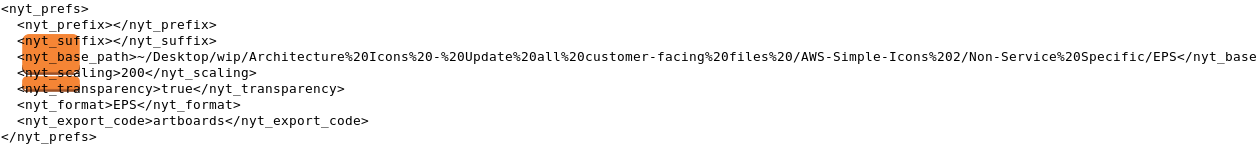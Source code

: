 <?xml version="1.0" encoding="UTF-8"?>
<dia:diagram xmlns:dia="http://www.lysator.liu.se/~alla/dia/">
  <dia:layer name="Fondo" visible="true" active="true">
    <dia:group>
      <dia:group>
        <dia:group>
          <dia:group>
            <dia:object type="Standard - Beziergon" version="0" id="O0">
              <dia:attribute name="obj_pos">
                <dia:point val="1.302,3.793"/>
              </dia:attribute>
              <dia:attribute name="obj_bb">
                <dia:rectangle val="0.087,3.579;2.087,3.917"/>
              </dia:attribute>
              <dia:attribute name="bez_points">
                <dia:point val="1.302,3.793"/>
                <dia:point val="1.302,3.917"/>
                <dia:point val="1.302,3.793"/>
                <dia:point val="1.302,3.917"/>
                <dia:point val="1.183,3.917"/>
                <dia:point val="1.087,3.82"/>
                <dia:point val="1.087,3.702"/>
                <dia:point val="1.087,3.579"/>
                <dia:point val="1.087,3.702"/>
                <dia:point val="1.087,3.579"/>
                <dia:point val="1.087,3.697"/>
                <dia:point val="1.183,3.793"/>
              </dia:attribute>
              <dia:attribute name="corner_types">
                <dia:enum val="15635040"/>
                <dia:enum val="0"/>
                <dia:enum val="0"/>
                <dia:enum val="0"/>
                <dia:enum val="0"/>
              </dia:attribute>
              <dia:attribute name="line_width">
                <dia:real val="0"/>
              </dia:attribute>
              <dia:attribute name="show_background">
                <dia:boolean val="false"/>
              </dia:attribute>
            </dia:object>
            <dia:group>
              <dia:object type="Standard - BezierLine" version="0" id="O1">
                <dia:attribute name="obj_pos">
                  <dia:point val="1.302,3.793"/>
                </dia:attribute>
                <dia:attribute name="obj_bb">
                  <dia:rectangle val="0.087,3.579;2.087,3.917"/>
                </dia:attribute>
                <dia:attribute name="bez_points">
                  <dia:point val="1.302,3.793"/>
                  <dia:point val="1.302,3.917"/>
                  <dia:point val="1.302,3.793"/>
                  <dia:point val="1.302,3.917"/>
                  <dia:point val="1.183,3.917"/>
                  <dia:point val="1.087,3.82"/>
                  <dia:point val="1.087,3.702"/>
                  <dia:point val="1.087,3.579"/>
                  <dia:point val="1.087,3.702"/>
                  <dia:point val="1.087,3.579"/>
                  <dia:point val="1.087,3.697"/>
                  <dia:point val="1.183,3.793"/>
                  <dia:point val="1.302,3.793"/>
                </dia:attribute>
                <dia:attribute name="corner_types">
                  <dia:enum val="0"/>
                  <dia:enum val="0"/>
                  <dia:enum val="0"/>
                  <dia:enum val="0"/>
                  <dia:enum val="0"/>
                </dia:attribute>
                <dia:attribute name="line_color">
                  <dia:color val="#9d5125"/>
                </dia:attribute>
                <dia:attribute name="line_width">
                  <dia:real val="0"/>
                </dia:attribute>
              </dia:object>
            </dia:group>
          </dia:group>
          <dia:group>
            <dia:object type="Standard - Beziergon" version="0" id="O2">
              <dia:attribute name="obj_pos">
                <dia:point val="3.914,3.579"/>
              </dia:attribute>
              <dia:attribute name="obj_bb">
                <dia:rectangle val="2.914,3.579;4.915,3.917"/>
              </dia:attribute>
              <dia:attribute name="bez_points">
                <dia:point val="3.914,3.579"/>
                <dia:point val="3.914,3.702"/>
                <dia:point val="3.914,3.579"/>
                <dia:point val="3.914,3.702"/>
                <dia:point val="3.914,3.82"/>
                <dia:point val="3.818,3.917"/>
                <dia:point val="3.699,3.917"/>
                <dia:point val="3.699,3.793"/>
                <dia:point val="3.699,3.917"/>
                <dia:point val="3.699,3.793"/>
                <dia:point val="3.818,3.793"/>
                <dia:point val="3.914,3.697"/>
              </dia:attribute>
              <dia:attribute name="corner_types">
                <dia:enum val="1159644808"/>
                <dia:enum val="0"/>
                <dia:enum val="0"/>
                <dia:enum val="0"/>
                <dia:enum val="0"/>
              </dia:attribute>
              <dia:attribute name="line_width">
                <dia:real val="0"/>
              </dia:attribute>
              <dia:attribute name="show_background">
                <dia:boolean val="false"/>
              </dia:attribute>
            </dia:object>
            <dia:group>
              <dia:object type="Standard - BezierLine" version="0" id="O3">
                <dia:attribute name="obj_pos">
                  <dia:point val="3.914,3.579"/>
                </dia:attribute>
                <dia:attribute name="obj_bb">
                  <dia:rectangle val="2.912,3.579;4.912,3.876"/>
                </dia:attribute>
                <dia:attribute name="bez_points">
                  <dia:point val="3.914,3.579"/>
                  <dia:point val="3.914,3.702"/>
                  <dia:point val="3.914,3.579"/>
                  <dia:point val="3.914,3.702"/>
                  <dia:point val="3.914,3.713"/>
                  <dia:point val="3.914,3.723"/>
                  <dia:point val="3.912,3.733"/>
                  <dia:point val="3.912,3.61"/>
                  <dia:point val="3.912,3.733"/>
                  <dia:point val="3.912,3.61"/>
                  <dia:point val="3.914,3.6"/>
                  <dia:point val="3.914,3.59"/>
                  <dia:point val="3.914,3.579"/>
                </dia:attribute>
                <dia:attribute name="corner_types">
                  <dia:enum val="0"/>
                  <dia:enum val="0"/>
                  <dia:enum val="0"/>
                  <dia:enum val="0"/>
                  <dia:enum val="0"/>
                </dia:attribute>
                <dia:attribute name="line_color">
                  <dia:color val="#9d5125"/>
                </dia:attribute>
                <dia:attribute name="line_width">
                  <dia:real val="0"/>
                </dia:attribute>
              </dia:object>
              <dia:object type="Standard - BezierLine" version="0" id="O4">
                <dia:attribute name="obj_pos">
                  <dia:point val="3.912,3.61"/>
                </dia:attribute>
                <dia:attribute name="obj_bb">
                  <dia:rectangle val="3.904,3.61;3.912,3.767"/>
                </dia:attribute>
                <dia:attribute name="bez_points">
                  <dia:point val="3.912,3.61"/>
                  <dia:point val="3.912,3.733"/>
                  <dia:point val="3.912,3.61"/>
                  <dia:point val="3.912,3.733"/>
                  <dia:point val="3.911,3.744"/>
                  <dia:point val="3.908,3.756"/>
                  <dia:point val="3.904,3.767"/>
                  <dia:point val="3.904,3.644"/>
                  <dia:point val="3.904,3.767"/>
                  <dia:point val="3.904,3.644"/>
                  <dia:point val="3.908,3.633"/>
                  <dia:point val="3.911,3.621"/>
                  <dia:point val="3.912,3.61"/>
                </dia:attribute>
                <dia:attribute name="corner_types">
                  <dia:enum val="0"/>
                  <dia:enum val="0"/>
                  <dia:enum val="0"/>
                  <dia:enum val="0"/>
                  <dia:enum val="0"/>
                </dia:attribute>
                <dia:attribute name="line_color">
                  <dia:color val="#9d5125"/>
                </dia:attribute>
                <dia:attribute name="line_width">
                  <dia:real val="0"/>
                </dia:attribute>
              </dia:object>
              <dia:object type="Standard - BezierLine" version="0" id="O5">
                <dia:attribute name="obj_pos">
                  <dia:point val="3.904,3.644"/>
                </dia:attribute>
                <dia:attribute name="obj_bb">
                  <dia:rectangle val="3.888,3.644;3.904,3.805"/>
                </dia:attribute>
                <dia:attribute name="bez_points">
                  <dia:point val="3.904,3.644"/>
                  <dia:point val="3.904,3.767"/>
                  <dia:point val="3.904,3.644"/>
                  <dia:point val="3.904,3.767"/>
                  <dia:point val="3.9,3.78"/>
                  <dia:point val="3.895,3.793"/>
                  <dia:point val="3.888,3.805"/>
                  <dia:point val="3.888,3.682"/>
                  <dia:point val="3.888,3.805"/>
                  <dia:point val="3.888,3.682"/>
                  <dia:point val="3.895,3.67"/>
                  <dia:point val="3.9,3.657"/>
                  <dia:point val="3.904,3.644"/>
                </dia:attribute>
                <dia:attribute name="corner_types">
                  <dia:enum val="0"/>
                  <dia:enum val="0"/>
                  <dia:enum val="0"/>
                  <dia:enum val="0"/>
                  <dia:enum val="0"/>
                </dia:attribute>
                <dia:attribute name="line_color">
                  <dia:color val="#9d5125"/>
                </dia:attribute>
                <dia:attribute name="line_width">
                  <dia:real val="0"/>
                </dia:attribute>
              </dia:object>
              <dia:object type="Standard - BezierLine" version="0" id="O6">
                <dia:attribute name="obj_pos">
                  <dia:point val="3.888,3.682"/>
                </dia:attribute>
                <dia:attribute name="obj_bb">
                  <dia:rectangle val="3.699,3.682;3.888,3.917"/>
                </dia:attribute>
                <dia:attribute name="bez_points">
                  <dia:point val="3.888,3.682"/>
                  <dia:point val="3.888,3.805"/>
                  <dia:point val="3.888,3.682"/>
                  <dia:point val="3.888,3.805"/>
                  <dia:point val="3.851,3.871"/>
                  <dia:point val="3.78,3.917"/>
                  <dia:point val="3.699,3.917"/>
                  <dia:point val="3.699,3.793"/>
                  <dia:point val="3.699,3.917"/>
                  <dia:point val="3.699,3.793"/>
                  <dia:point val="3.78,3.793"/>
                  <dia:point val="3.851,3.748"/>
                  <dia:point val="3.888,3.682"/>
                </dia:attribute>
                <dia:attribute name="corner_types">
                  <dia:enum val="0"/>
                  <dia:enum val="0"/>
                  <dia:enum val="0"/>
                  <dia:enum val="0"/>
                  <dia:enum val="0"/>
                </dia:attribute>
                <dia:attribute name="line_color">
                  <dia:color val="#9d5125"/>
                </dia:attribute>
                <dia:attribute name="line_width">
                  <dia:real val="0"/>
                </dia:attribute>
              </dia:object>
            </dia:group>
          </dia:group>
          <dia:group>
            <dia:object type="Standard - Polygon" version="0" id="O7">
              <dia:attribute name="obj_pos">
                <dia:point val="3.721,3.783"/>
              </dia:attribute>
              <dia:attribute name="obj_bb">
                <dia:rectangle val="1.285,3.781;3.721,3.917"/>
              </dia:attribute>
              <dia:attribute name="poly_points">
                <dia:point val="3.721,3.783"/>
                <dia:point val="3.699,3.917"/>
                <dia:point val="1.302,3.917"/>
                <dia:point val="1.285,3.781"/>
              </dia:attribute>
              <dia:attribute name="line_color">
                <dia:color val="#9d5125"/>
              </dia:attribute>
              <dia:attribute name="line_width">
                <dia:real val="0"/>
              </dia:attribute>
              <dia:attribute name="inner_color">
                <dia:color val="#9d5125"/>
              </dia:attribute>
              <dia:attribute name="show_background">
                <dia:boolean val="true"/>
              </dia:attribute>
            </dia:object>
          </dia:group>
          <dia:group>
            <dia:object type="Standard - Beziergon" version="0" id="O8">
              <dia:attribute name="obj_pos">
                <dia:point val="3.697,3.193"/>
              </dia:attribute>
              <dia:attribute name="obj_bb">
                <dia:rectangle val="1.085,3.193;3.913,3.795"/>
              </dia:attribute>
              <dia:attribute name="bez_points">
                <dia:point val="3.697,3.193"/>
                <dia:point val="3.817,3.193"/>
                <dia:point val="3.913,3.288"/>
                <dia:point val="3.913,3.407"/>
                <dia:point val="3.913,3.58"/>
                <dia:point val="3.913,3.407"/>
                <dia:point val="3.913,3.58"/>
                <dia:point val="3.913,3.698"/>
                <dia:point val="3.817,3.795"/>
                <dia:point val="3.697,3.795"/>
                <dia:point val="1.301,3.795"/>
                <dia:point val="3.697,3.795"/>
                <dia:point val="1.301,3.795"/>
                <dia:point val="1.182,3.795"/>
                <dia:point val="1.085,3.698"/>
                <dia:point val="1.085,3.58"/>
                <dia:point val="1.085,3.407"/>
                <dia:point val="1.085,3.58"/>
                <dia:point val="1.085,3.407"/>
                <dia:point val="1.085,3.288"/>
                <dia:point val="1.182,3.193"/>
                <dia:point val="1.301,3.193"/>
                <dia:point val="3.697,3.193"/>
                <dia:point val="1.301,3.193"/>
              </dia:attribute>
              <dia:attribute name="corner_types">
                <dia:enum val="1159644824"/>
                <dia:enum val="0"/>
                <dia:enum val="0"/>
                <dia:enum val="0"/>
                <dia:enum val="0"/>
                <dia:enum val="0"/>
                <dia:enum val="0"/>
                <dia:enum val="0"/>
                <dia:enum val="0"/>
              </dia:attribute>
              <dia:attribute name="line_color">
                <dia:color val="#f58535"/>
              </dia:attribute>
              <dia:attribute name="line_width">
                <dia:real val="0"/>
              </dia:attribute>
              <dia:attribute name="inner_color">
                <dia:color val="#f58535"/>
              </dia:attribute>
              <dia:attribute name="show_background">
                <dia:boolean val="true"/>
              </dia:attribute>
            </dia:object>
            <dia:object type="Standard - BezierLine" version="0" id="O9">
              <dia:attribute name="obj_pos">
                <dia:point val="3.602,3.58"/>
              </dia:attribute>
              <dia:attribute name="obj_bb">
                <dia:rectangle val="2.62,3.408;3.689,3.58"/>
              </dia:attribute>
              <dia:attribute name="bez_points">
                <dia:point val="3.602,3.58"/>
                <dia:point val="3.65,3.58"/>
                <dia:point val="3.689,3.541"/>
                <dia:point val="3.689,3.493"/>
                <dia:point val="3.689,3.446"/>
                <dia:point val="3.65,3.408"/>
                <dia:point val="3.602,3.408"/>
                <dia:point val="2.706,3.408"/>
                <dia:point val="3.602,3.408"/>
                <dia:point val="2.706,3.408"/>
                <dia:point val="2.658,3.408"/>
                <dia:point val="2.62,3.446"/>
                <dia:point val="2.62,3.493"/>
                <dia:point val="2.62,3.541"/>
                <dia:point val="2.658,3.58"/>
                <dia:point val="2.706,3.58"/>
                <dia:point val="3.602,3.58"/>
                <dia:point val="2.706,3.58"/>
                <dia:point val="3.602,3.58"/>
              </dia:attribute>
              <dia:attribute name="corner_types">
                <dia:enum val="0"/>
                <dia:enum val="0"/>
                <dia:enum val="0"/>
                <dia:enum val="0"/>
                <dia:enum val="0"/>
                <dia:enum val="0"/>
                <dia:enum val="0"/>
              </dia:attribute>
              <dia:attribute name="line_color">
                <dia:color val="#f58535"/>
              </dia:attribute>
              <dia:attribute name="line_width">
                <dia:real val="0"/>
              </dia:attribute>
            </dia:object>
          </dia:group>
        </dia:group>
        <dia:group>
          <dia:group>
            <dia:object type="Standard - Beziergon" version="0" id="O10">
              <dia:attribute name="obj_pos">
                <dia:point val="1.415,2.947"/>
              </dia:attribute>
              <dia:attribute name="obj_bb">
                <dia:rectangle val="0.088,2.622;2.088,3.07"/>
              </dia:attribute>
              <dia:attribute name="bez_points">
                <dia:point val="1.415,2.947"/>
                <dia:point val="1.415,3.07"/>
                <dia:point val="1.415,2.947"/>
                <dia:point val="1.415,3.07"/>
                <dia:point val="1.235,3.07"/>
                <dia:point val="1.088,2.924"/>
                <dia:point val="1.088,2.745"/>
                <dia:point val="1.088,2.622"/>
                <dia:point val="1.088,2.745"/>
                <dia:point val="1.088,2.622"/>
                <dia:point val="1.088,2.801"/>
                <dia:point val="1.235,2.947"/>
              </dia:attribute>
              <dia:attribute name="corner_types">
                <dia:enum val="0"/>
                <dia:enum val="0"/>
                <dia:enum val="0"/>
                <dia:enum val="0"/>
                <dia:enum val="0"/>
              </dia:attribute>
              <dia:attribute name="line_width">
                <dia:real val="0"/>
              </dia:attribute>
              <dia:attribute name="show_background">
                <dia:boolean val="false"/>
              </dia:attribute>
            </dia:object>
            <dia:group>
              <dia:object type="Standard - BezierLine" version="0" id="O11">
                <dia:attribute name="obj_pos">
                  <dia:point val="1.415,2.947"/>
                </dia:attribute>
                <dia:attribute name="obj_bb">
                  <dia:rectangle val="0.088,2.622;2.088,3.07"/>
                </dia:attribute>
                <dia:attribute name="bez_points">
                  <dia:point val="1.415,2.947"/>
                  <dia:point val="1.415,3.07"/>
                  <dia:point val="1.415,2.947"/>
                  <dia:point val="1.415,3.07"/>
                  <dia:point val="1.235,3.07"/>
                  <dia:point val="1.088,2.924"/>
                  <dia:point val="1.088,2.745"/>
                  <dia:point val="1.088,2.622"/>
                  <dia:point val="1.088,2.745"/>
                  <dia:point val="1.088,2.622"/>
                  <dia:point val="1.088,2.801"/>
                  <dia:point val="1.235,2.947"/>
                  <dia:point val="1.415,2.947"/>
                </dia:attribute>
                <dia:attribute name="corner_types">
                  <dia:enum val="0"/>
                  <dia:enum val="0"/>
                  <dia:enum val="0"/>
                  <dia:enum val="0"/>
                  <dia:enum val="0"/>
                </dia:attribute>
                <dia:attribute name="line_color">
                  <dia:color val="#9d5125"/>
                </dia:attribute>
                <dia:attribute name="line_width">
                  <dia:real val="0"/>
                </dia:attribute>
              </dia:object>
            </dia:group>
          </dia:group>
          <dia:group>
            <dia:object type="Standard - Beziergon" version="0" id="O12">
              <dia:attribute name="obj_pos">
                <dia:point val="3.91,2.622"/>
              </dia:attribute>
              <dia:attribute name="obj_bb">
                <dia:rectangle val="2.91,2.622;4.91,3.07"/>
              </dia:attribute>
              <dia:attribute name="bez_points">
                <dia:point val="3.91,2.622"/>
                <dia:point val="3.91,2.745"/>
                <dia:point val="3.91,2.622"/>
                <dia:point val="3.91,2.745"/>
                <dia:point val="3.91,2.924"/>
                <dia:point val="3.763,3.07"/>
                <dia:point val="3.583,3.07"/>
                <dia:point val="3.583,2.947"/>
                <dia:point val="3.583,3.07"/>
                <dia:point val="3.583,2.947"/>
                <dia:point val="3.763,2.947"/>
                <dia:point val="3.91,2.801"/>
              </dia:attribute>
              <dia:attribute name="corner_types">
                <dia:enum val="1159644792"/>
                <dia:enum val="0"/>
                <dia:enum val="0"/>
                <dia:enum val="0"/>
                <dia:enum val="0"/>
              </dia:attribute>
              <dia:attribute name="line_width">
                <dia:real val="0"/>
              </dia:attribute>
              <dia:attribute name="show_background">
                <dia:boolean val="false"/>
              </dia:attribute>
            </dia:object>
            <dia:group>
              <dia:object type="Standard - BezierLine" version="0" id="O13">
                <dia:attribute name="obj_pos">
                  <dia:point val="3.91,2.622"/>
                </dia:attribute>
                <dia:attribute name="obj_bb">
                  <dia:rectangle val="2.907,2.622;4.907,2.942"/>
                </dia:attribute>
                <dia:attribute name="bez_points">
                  <dia:point val="3.91,2.622"/>
                  <dia:point val="3.91,2.745"/>
                  <dia:point val="3.91,2.622"/>
                  <dia:point val="3.91,2.745"/>
                  <dia:point val="3.91,2.76"/>
                  <dia:point val="3.909,2.776"/>
                  <dia:point val="3.907,2.791"/>
                  <dia:point val="3.907,2.668"/>
                  <dia:point val="3.907,2.791"/>
                  <dia:point val="3.907,2.668"/>
                  <dia:point val="3.909,2.653"/>
                  <dia:point val="3.91,2.637"/>
                  <dia:point val="3.91,2.622"/>
                </dia:attribute>
                <dia:attribute name="corner_types">
                  <dia:enum val="0"/>
                  <dia:enum val="0"/>
                  <dia:enum val="0"/>
                  <dia:enum val="0"/>
                  <dia:enum val="0"/>
                </dia:attribute>
                <dia:attribute name="line_color">
                  <dia:color val="#9d5125"/>
                </dia:attribute>
                <dia:attribute name="line_width">
                  <dia:real val="0"/>
                </dia:attribute>
              </dia:object>
              <dia:object type="Standard - BezierLine" version="0" id="O14">
                <dia:attribute name="obj_pos">
                  <dia:point val="3.907,2.668"/>
                </dia:attribute>
                <dia:attribute name="obj_bb">
                  <dia:rectangle val="3.895,2.668;3.907,2.843"/>
                </dia:attribute>
                <dia:attribute name="bez_points">
                  <dia:point val="3.907,2.668"/>
                  <dia:point val="3.907,2.791"/>
                  <dia:point val="3.907,2.668"/>
                  <dia:point val="3.907,2.791"/>
                  <dia:point val="3.904,2.809"/>
                  <dia:point val="3.9,2.826"/>
                  <dia:point val="3.895,2.843"/>
                  <dia:point val="3.895,2.72"/>
                  <dia:point val="3.895,2.843"/>
                  <dia:point val="3.895,2.72"/>
                  <dia:point val="3.9,2.703"/>
                  <dia:point val="3.904,2.686"/>
                  <dia:point val="3.907,2.668"/>
                </dia:attribute>
                <dia:attribute name="corner_types">
                  <dia:enum val="0"/>
                  <dia:enum val="0"/>
                  <dia:enum val="0"/>
                  <dia:enum val="0"/>
                  <dia:enum val="0"/>
                </dia:attribute>
                <dia:attribute name="line_color">
                  <dia:color val="#9d5125"/>
                </dia:attribute>
                <dia:attribute name="line_width">
                  <dia:real val="0"/>
                </dia:attribute>
              </dia:object>
              <dia:object type="Standard - BezierLine" version="0" id="O15">
                <dia:attribute name="obj_pos">
                  <dia:point val="3.895,2.72"/>
                </dia:attribute>
                <dia:attribute name="obj_bb">
                  <dia:rectangle val="3.87,2.72;3.895,2.9"/>
                </dia:attribute>
                <dia:attribute name="bez_points">
                  <dia:point val="3.895,2.72"/>
                  <dia:point val="3.895,2.843"/>
                  <dia:point val="3.895,2.72"/>
                  <dia:point val="3.895,2.843"/>
                  <dia:point val="3.888,2.863"/>
                  <dia:point val="3.88,2.882"/>
                  <dia:point val="3.87,2.9"/>
                  <dia:point val="3.87,2.777"/>
                  <dia:point val="3.87,2.9"/>
                  <dia:point val="3.87,2.777"/>
                  <dia:point val="3.88,2.759"/>
                  <dia:point val="3.888,2.74"/>
                  <dia:point val="3.895,2.72"/>
                </dia:attribute>
                <dia:attribute name="corner_types">
                  <dia:enum val="0"/>
                  <dia:enum val="0"/>
                  <dia:enum val="0"/>
                  <dia:enum val="0"/>
                  <dia:enum val="0"/>
                </dia:attribute>
                <dia:attribute name="line_color">
                  <dia:color val="#9d5125"/>
                </dia:attribute>
                <dia:attribute name="line_width">
                  <dia:real val="0"/>
                </dia:attribute>
              </dia:object>
              <dia:object type="Standard - BezierLine" version="0" id="O16">
                <dia:attribute name="obj_pos">
                  <dia:point val="3.87,2.777"/>
                </dia:attribute>
                <dia:attribute name="obj_bb">
                  <dia:rectangle val="3.583,2.777;3.87,3.07"/>
                </dia:attribute>
                <dia:attribute name="bez_points">
                  <dia:point val="3.87,2.777"/>
                  <dia:point val="3.87,2.9"/>
                  <dia:point val="3.87,2.777"/>
                  <dia:point val="3.87,2.9"/>
                  <dia:point val="3.814,3.001"/>
                  <dia:point val="3.707,3.07"/>
                  <dia:point val="3.583,3.07"/>
                  <dia:point val="3.583,2.947"/>
                  <dia:point val="3.583,3.07"/>
                  <dia:point val="3.583,2.947"/>
                  <dia:point val="3.707,2.947"/>
                  <dia:point val="3.814,2.878"/>
                  <dia:point val="3.87,2.777"/>
                </dia:attribute>
                <dia:attribute name="corner_types">
                  <dia:enum val="0"/>
                  <dia:enum val="0"/>
                  <dia:enum val="0"/>
                  <dia:enum val="0"/>
                  <dia:enum val="0"/>
                </dia:attribute>
                <dia:attribute name="line_color">
                  <dia:color val="#9d5125"/>
                </dia:attribute>
                <dia:attribute name="line_width">
                  <dia:real val="0"/>
                </dia:attribute>
              </dia:object>
            </dia:group>
          </dia:group>
          <dia:group>
            <dia:object type="Standard - Polygon" version="0" id="O17">
              <dia:attribute name="obj_pos">
                <dia:point val="3.609,2.937"/>
              </dia:attribute>
              <dia:attribute name="obj_bb">
                <dia:rectangle val="1.379,2.925;3.609,3.07"/>
              </dia:attribute>
              <dia:attribute name="poly_points">
                <dia:point val="3.609,2.937"/>
                <dia:point val="3.583,3.07"/>
                <dia:point val="1.415,3.07"/>
                <dia:point val="1.379,2.925"/>
              </dia:attribute>
              <dia:attribute name="line_color">
                <dia:color val="#9d5125"/>
              </dia:attribute>
              <dia:attribute name="line_width">
                <dia:real val="0"/>
              </dia:attribute>
              <dia:attribute name="inner_color">
                <dia:color val="#9d5125"/>
              </dia:attribute>
              <dia:attribute name="show_background">
                <dia:boolean val="true"/>
              </dia:attribute>
            </dia:object>
          </dia:group>
          <dia:group>
            <dia:object type="Standard - Beziergon" version="0" id="O18">
              <dia:attribute name="obj_pos">
                <dia:point val="3.583,1.083"/>
              </dia:attribute>
              <dia:attribute name="obj_bb">
                <dia:rectangle val="1.088,1.083;3.91,2.947"/>
              </dia:attribute>
              <dia:attribute name="bez_points">
                <dia:point val="3.583,1.083"/>
                <dia:point val="3.763,1.083"/>
                <dia:point val="3.91,1.229"/>
                <dia:point val="3.91,1.408"/>
                <dia:point val="3.91,2.622"/>
                <dia:point val="3.91,1.408"/>
                <dia:point val="3.91,2.622"/>
                <dia:point val="3.91,2.801"/>
                <dia:point val="3.763,2.947"/>
                <dia:point val="3.583,2.947"/>
                <dia:point val="1.415,2.947"/>
                <dia:point val="3.583,2.947"/>
                <dia:point val="1.415,2.947"/>
                <dia:point val="1.235,2.947"/>
                <dia:point val="1.088,2.801"/>
                <dia:point val="1.088,2.622"/>
                <dia:point val="1.088,1.408"/>
                <dia:point val="1.088,2.622"/>
                <dia:point val="1.088,1.408"/>
                <dia:point val="1.088,1.229"/>
                <dia:point val="1.235,1.083"/>
                <dia:point val="1.415,1.083"/>
                <dia:point val="3.583,1.083"/>
                <dia:point val="1.415,1.083"/>
                <dia:point val="3.583,1.083"/>
                <dia:point val="3.583,1.083"/>
                <dia:point val="1.415,1.083"/>
              </dia:attribute>
              <dia:attribute name="corner_types">
                <dia:enum val="1159644792"/>
                <dia:enum val="0"/>
                <dia:enum val="0"/>
                <dia:enum val="0"/>
                <dia:enum val="0"/>
                <dia:enum val="0"/>
                <dia:enum val="0"/>
                <dia:enum val="0"/>
                <dia:enum val="0"/>
                <dia:enum val="0"/>
              </dia:attribute>
              <dia:attribute name="line_color">
                <dia:color val="#f58535"/>
              </dia:attribute>
              <dia:attribute name="line_width">
                <dia:real val="0"/>
              </dia:attribute>
              <dia:attribute name="inner_color">
                <dia:color val="#f58535"/>
              </dia:attribute>
              <dia:attribute name="show_background">
                <dia:boolean val="true"/>
              </dia:attribute>
            </dia:object>
            <dia:object type="Standard - BezierLine" version="0" id="O19">
              <dia:attribute name="obj_pos">
                <dia:point val="3.681,2.622"/>
              </dia:attribute>
              <dia:attribute name="obj_bb">
                <dia:rectangle val="1.317,1.311;3.681,2.719"/>
              </dia:attribute>
              <dia:attribute name="bez_points">
                <dia:point val="3.681,2.622"/>
                <dia:point val="3.681,1.408"/>
                <dia:point val="3.681,2.622"/>
                <dia:point val="3.681,1.408"/>
                <dia:point val="3.681,1.354"/>
                <dia:point val="3.637,1.311"/>
                <dia:point val="3.583,1.311"/>
                <dia:point val="1.415,1.311"/>
                <dia:point val="3.583,1.311"/>
                <dia:point val="1.415,1.311"/>
                <dia:point val="1.361,1.311"/>
                <dia:point val="1.317,1.354"/>
                <dia:point val="1.317,1.408"/>
                <dia:point val="1.317,2.622"/>
                <dia:point val="1.317,1.408"/>
                <dia:point val="1.317,2.622"/>
                <dia:point val="1.317,2.676"/>
                <dia:point val="1.361,2.719"/>
                <dia:point val="1.415,2.719"/>
                <dia:point val="3.583,2.719"/>
                <dia:point val="1.415,2.719"/>
                <dia:point val="3.583,2.719"/>
                <dia:point val="3.637,2.719"/>
                <dia:point val="3.681,2.676"/>
                <dia:point val="3.681,2.622"/>
              </dia:attribute>
              <dia:attribute name="corner_types">
                <dia:enum val="0"/>
                <dia:enum val="0"/>
                <dia:enum val="0"/>
                <dia:enum val="0"/>
                <dia:enum val="0"/>
                <dia:enum val="0"/>
                <dia:enum val="0"/>
                <dia:enum val="0"/>
                <dia:enum val="0"/>
              </dia:attribute>
              <dia:attribute name="line_color">
                <dia:color val="#f58535"/>
              </dia:attribute>
              <dia:attribute name="line_width">
                <dia:real val="0"/>
              </dia:attribute>
            </dia:object>
          </dia:group>
        </dia:group>
      </dia:group>
    </dia:group>
    <dia:group>
      <dia:object type="Standard - Text" version="1" id="O20">
        <dia:attribute name="obj_pos">
          <dia:point val="0,0"/>
        </dia:attribute>
        <dia:attribute name="obj_bb">
          <dia:rectangle val="0,-0.595;62.755,6.55"/>
        </dia:attribute>
        <dia:attribute name="text">
          <dia:composite type="text">
            <dia:attribute name="string">
              <dia:string>#&lt;nyt_prefs&gt;
  &lt;nyt_prefix&gt;&lt;/nyt_prefix&gt;
  &lt;nyt_suffix&gt;&lt;/nyt_suffix&gt;
  &lt;nyt_base_path&gt;~/Desktop/wip/Architecture%20Icons%20-%20Update%20all%20customer-facing%20files%20/AWS-Simple-Icons%202/Non-Service%20Specific/EPS&lt;/nyt_base_path&gt;
  &lt;nyt_scaling&gt;200&lt;/nyt_scaling&gt;
  &lt;nyt_transparency&gt;true&lt;/nyt_transparency&gt;
  &lt;nyt_format&gt;EPS&lt;/nyt_format&gt;
  &lt;nyt_export_code&gt;artboards&lt;/nyt_export_code&gt;
&lt;/nyt_prefs&gt;#</dia:string>
            </dia:attribute>
            <dia:attribute name="font">
              <dia:font family="monospace" style="0" name="Courier"/>
            </dia:attribute>
            <dia:attribute name="height">
              <dia:real val="0.8"/>
            </dia:attribute>
            <dia:attribute name="pos">
              <dia:point val="0,0"/>
            </dia:attribute>
            <dia:attribute name="color">
              <dia:color val="#000000"/>
            </dia:attribute>
            <dia:attribute name="alignment">
              <dia:enum val="0"/>
            </dia:attribute>
          </dia:composite>
        </dia:attribute>
        <dia:attribute name="valign">
          <dia:enum val="3"/>
        </dia:attribute>
      </dia:object>
    </dia:group>
  </dia:layer>
</dia:diagram>

